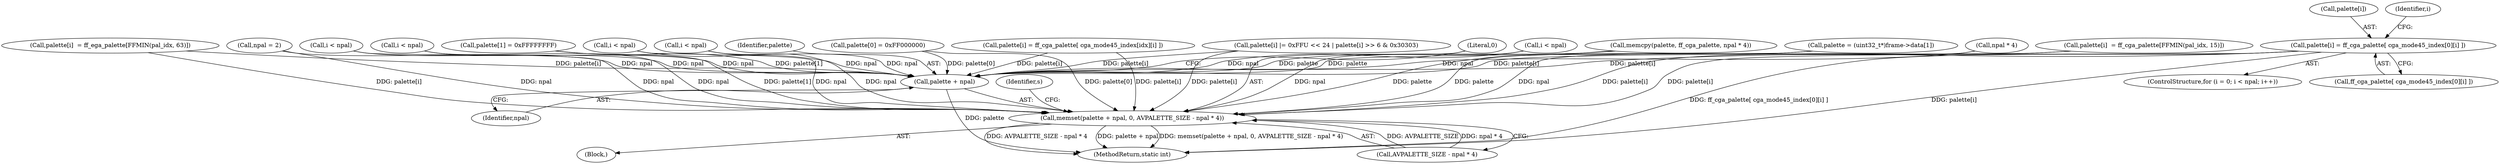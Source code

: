 digraph "0_FFmpeg_8c2ea3030af7b40a3c4275696fb5c76cdb80950a@pointer" {
"1000614" [label="(Call,palette[i] = ff_cga_palette[ cga_mode45_index[0][i] ])"];
"1000636" [label="(Call,memset(palette + npal, 0, AVPALETTE_SIZE - npal * 4))"];
"1000637" [label="(Call,palette + npal)"];
"1000609" [label="(Call,i < npal)"];
"1000105" [label="(Block,)"];
"1000514" [label="(Call,palette[i]  = ff_ega_palette[FFMIN(pal_idx, 63)])"];
"1000561" [label="(Call,palette[i] |= 0xFFU << 24 | palette[i] >> 6 & 0x30303)"];
"1000586" [label="(Call,palette[0] = 0xFF000000)"];
"1000436" [label="(Call,palette[i] = ff_cga_palette[ cga_mode45_index[idx][i] ])"];
"1000614" [label="(Call,palette[i] = ff_cga_palette[ cga_mode45_index[0][i] ])"];
"1000615" [label="(Call,palette[i])"];
"1000633" [label="(Call,npal * 4)"];
"1000462" [label="(Call,i < npal)"];
"1000640" [label="(Literal,0)"];
"1000641" [label="(Call,AVPALETTE_SIZE - npal * 4)"];
"1000476" [label="(Call,palette[i]  = ff_cga_palette[FFMIN(pal_idx, 15)])"];
"1000649" [label="(Identifier,s)"];
"1000637" [label="(Call,palette + npal)"];
"1000639" [label="(Identifier,npal)"];
"1000618" [label="(Call,ff_cga_palette[ cga_mode45_index[0][i] ])"];
"1000390" [label="(Call,palette = (uint32_t*)frame->data[1])"];
"1000544" [label="(Call,i < npal)"];
"1000613" [label="(Identifier,i)"];
"1000500" [label="(Call,i < npal)"];
"1000931" [label="(MethodReturn,static int)"];
"1000605" [label="(ControlStructure,for (i = 0; i < npal; i++))"];
"1000630" [label="(Call,memcpy(palette, ff_cga_palette, npal * 4))"];
"1000638" [label="(Identifier,palette)"];
"1000636" [label="(Call,memset(palette + npal, 0, AVPALETTE_SIZE - npal * 4))"];
"1000583" [label="(Call,npal = 2)"];
"1000431" [label="(Call,i < npal)"];
"1000591" [label="(Call,palette[1] = 0xFFFFFFFF)"];
"1000614" -> "1000605"  [label="AST: "];
"1000614" -> "1000618"  [label="CFG: "];
"1000615" -> "1000614"  [label="AST: "];
"1000618" -> "1000614"  [label="AST: "];
"1000613" -> "1000614"  [label="CFG: "];
"1000614" -> "1000931"  [label="DDG: ff_cga_palette[ cga_mode45_index[0][i] ]"];
"1000614" -> "1000931"  [label="DDG: palette[i]"];
"1000614" -> "1000636"  [label="DDG: palette[i]"];
"1000614" -> "1000637"  [label="DDG: palette[i]"];
"1000636" -> "1000105"  [label="AST: "];
"1000636" -> "1000641"  [label="CFG: "];
"1000637" -> "1000636"  [label="AST: "];
"1000640" -> "1000636"  [label="AST: "];
"1000641" -> "1000636"  [label="AST: "];
"1000649" -> "1000636"  [label="CFG: "];
"1000636" -> "1000931"  [label="DDG: AVPALETTE_SIZE - npal * 4"];
"1000636" -> "1000931"  [label="DDG: palette + npal"];
"1000636" -> "1000931"  [label="DDG: memset(palette + npal, 0, AVPALETTE_SIZE - npal * 4)"];
"1000436" -> "1000636"  [label="DDG: palette[i]"];
"1000561" -> "1000636"  [label="DDG: palette[i]"];
"1000630" -> "1000636"  [label="DDG: palette"];
"1000591" -> "1000636"  [label="DDG: palette[1]"];
"1000514" -> "1000636"  [label="DDG: palette[i]"];
"1000586" -> "1000636"  [label="DDG: palette[0]"];
"1000390" -> "1000636"  [label="DDG: palette"];
"1000476" -> "1000636"  [label="DDG: palette[i]"];
"1000544" -> "1000636"  [label="DDG: npal"];
"1000583" -> "1000636"  [label="DDG: npal"];
"1000609" -> "1000636"  [label="DDG: npal"];
"1000500" -> "1000636"  [label="DDG: npal"];
"1000633" -> "1000636"  [label="DDG: npal"];
"1000431" -> "1000636"  [label="DDG: npal"];
"1000462" -> "1000636"  [label="DDG: npal"];
"1000641" -> "1000636"  [label="DDG: AVPALETTE_SIZE"];
"1000641" -> "1000636"  [label="DDG: npal * 4"];
"1000637" -> "1000639"  [label="CFG: "];
"1000638" -> "1000637"  [label="AST: "];
"1000639" -> "1000637"  [label="AST: "];
"1000640" -> "1000637"  [label="CFG: "];
"1000637" -> "1000931"  [label="DDG: palette"];
"1000436" -> "1000637"  [label="DDG: palette[i]"];
"1000561" -> "1000637"  [label="DDG: palette[i]"];
"1000630" -> "1000637"  [label="DDG: palette"];
"1000591" -> "1000637"  [label="DDG: palette[1]"];
"1000514" -> "1000637"  [label="DDG: palette[i]"];
"1000586" -> "1000637"  [label="DDG: palette[0]"];
"1000390" -> "1000637"  [label="DDG: palette"];
"1000476" -> "1000637"  [label="DDG: palette[i]"];
"1000544" -> "1000637"  [label="DDG: npal"];
"1000583" -> "1000637"  [label="DDG: npal"];
"1000609" -> "1000637"  [label="DDG: npal"];
"1000500" -> "1000637"  [label="DDG: npal"];
"1000633" -> "1000637"  [label="DDG: npal"];
"1000431" -> "1000637"  [label="DDG: npal"];
"1000462" -> "1000637"  [label="DDG: npal"];
}
